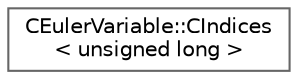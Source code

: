 digraph "Graphical Class Hierarchy"
{
 // LATEX_PDF_SIZE
  bgcolor="transparent";
  edge [fontname=Helvetica,fontsize=10,labelfontname=Helvetica,labelfontsize=10];
  node [fontname=Helvetica,fontsize=10,shape=box,height=0.2,width=0.4];
  rankdir="LR";
  Node0 [id="Node000000",label="CEulerVariable::CIndices\l\< unsigned long \>",height=0.2,width=0.4,color="grey40", fillcolor="white", style="filled",URL="$structCEulerVariable_1_1CIndices.html",tooltip=" "];
}
